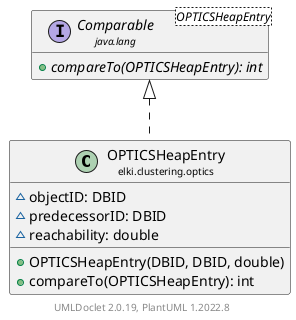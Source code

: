 @startuml
    remove .*\.(Instance|Par|Parameterizer|Factory)$
    set namespaceSeparator none
    hide empty fields
    hide empty methods

    class "<size:14>OPTICSHeapEntry\n<size:10>elki.clustering.optics" as elki.clustering.optics.OPTICSHeapEntry [[OPTICSHeapEntry.html]] {
        ~objectID: DBID
        ~predecessorID: DBID
        ~reachability: double
        +OPTICSHeapEntry(DBID, DBID, double)
        +compareTo(OPTICSHeapEntry): int
    }

    interface "<size:14>Comparable\n<size:10>java.lang" as java.lang.Comparable<OPTICSHeapEntry> {
        {abstract} +compareTo(OPTICSHeapEntry): int
    }

    java.lang.Comparable <|.. elki.clustering.optics.OPTICSHeapEntry

    center footer UMLDoclet 2.0.19, PlantUML 1.2022.8
@enduml
